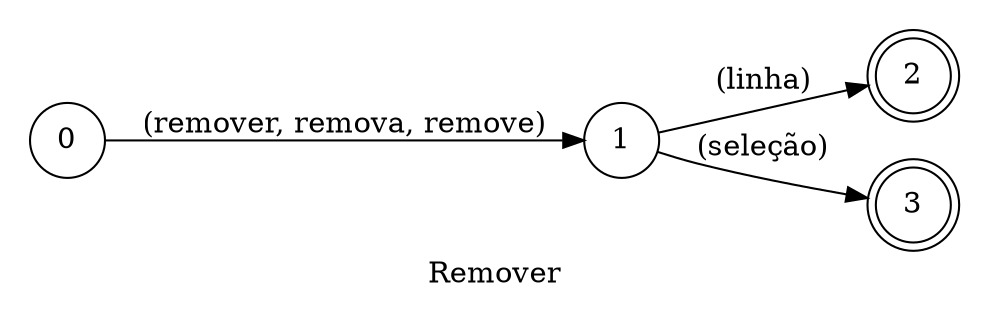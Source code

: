 digraph remove_ln_sec {
    id="remove_ln_sec";
    label="Remover";
    lang="pt-BR";
    langName="Português";
    pad="0.2";
    rankdir=LR;
    node[shape=doublecircle]; 2 3;
    node[shape=circle];

    0 -> 1 [label="(remover, remova, remove)"];
    1 -> 2 [label="(linha)", store=isLine, normalizer=boolean];
    1 -> 3 [label="(seleção)", store=isSelection, normalizer=boolean];

    title="Remover";
    desc="Remove a linha atual ou a seleção";
    examples="
        remover linha,
        remova linha,
        remover seleção
    ";
}